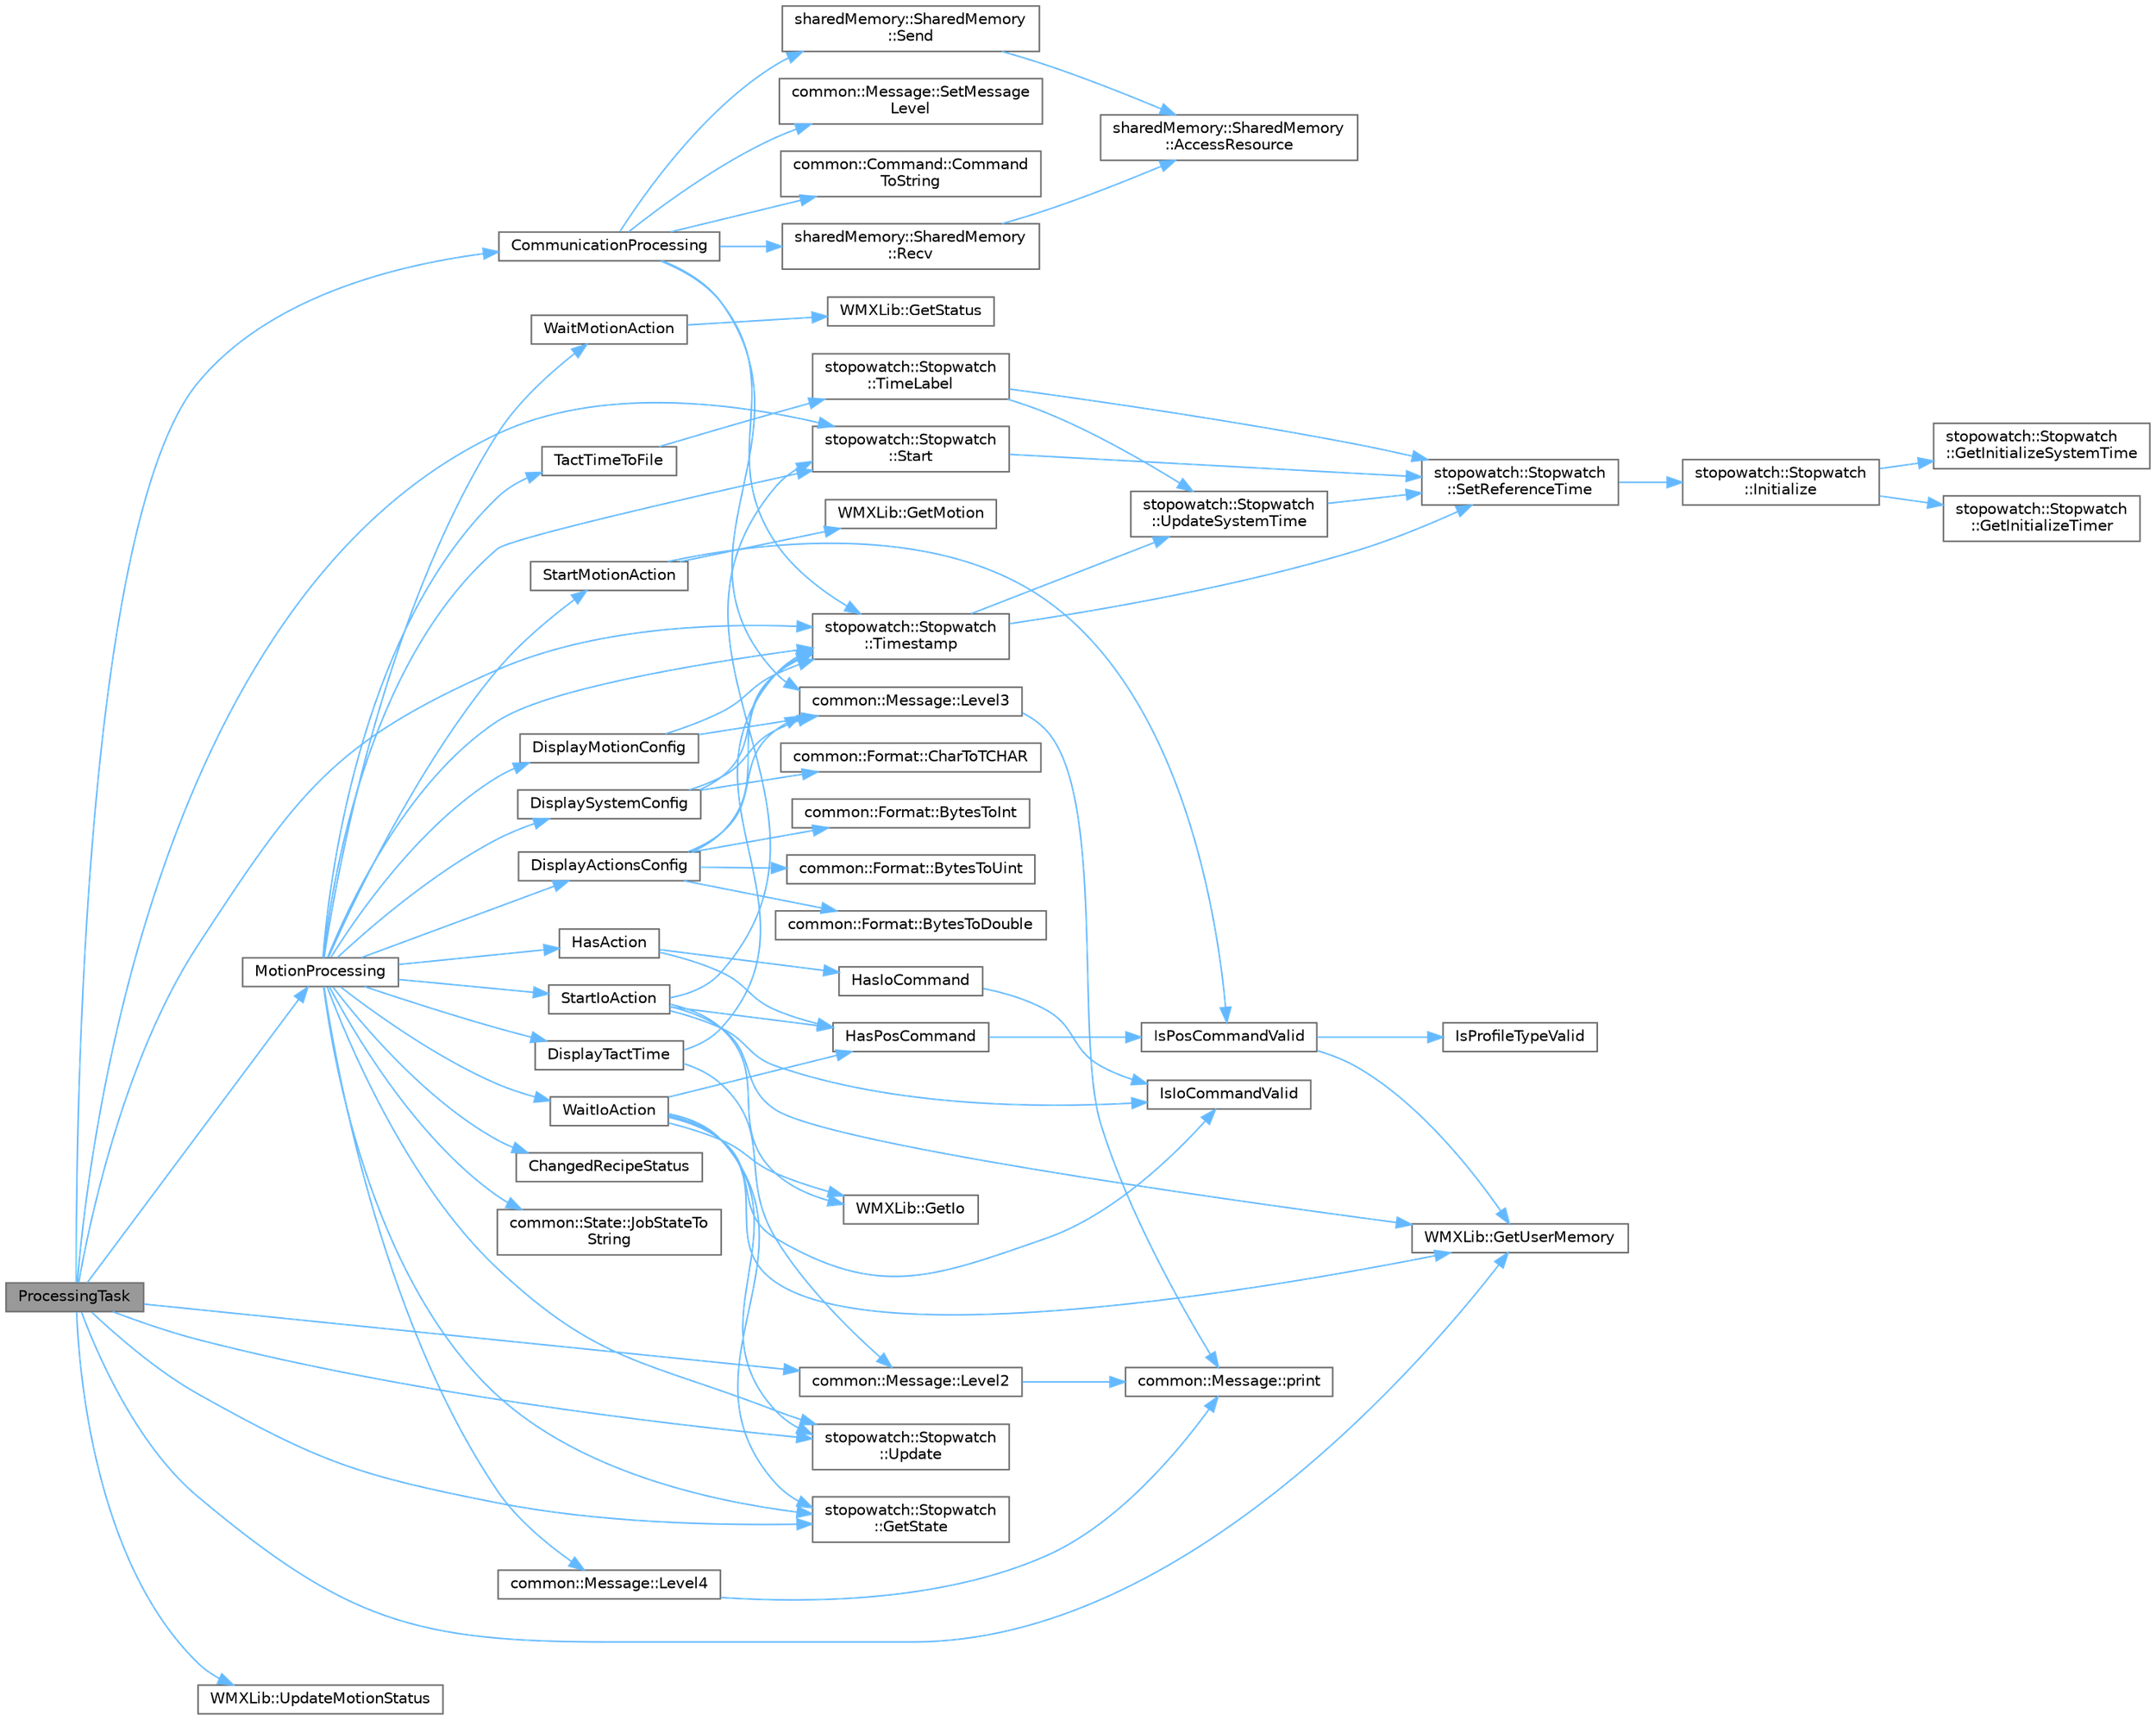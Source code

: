 digraph "ProcessingTask"
{
 // LATEX_PDF_SIZE
  bgcolor="transparent";
  edge [fontname=Helvetica,fontsize=10,labelfontname=Helvetica,labelfontsize=10];
  node [fontname=Helvetica,fontsize=10,shape=box,height=0.2,width=0.4];
  rankdir="LR";
  Node1 [id="Node000001",label="ProcessingTask",height=0.2,width=0.4,color="gray40", fillcolor="grey60", style="filled", fontcolor="black",tooltip="주어진 작업을 수행하는 스레드 함수입니다."];
  Node1 -> Node2 [id="edge1_Node000001_Node000002",color="steelblue1",style="solid",tooltip=" "];
  Node2 [id="Node000002",label="CommunicationProcessing",height=0.2,width=0.4,color="grey40", fillcolor="white", style="filled",URL="$_rtss_app_8cpp.html#ad6cddbe389369006f50244e7ff4fd90e",tooltip="수신된 명령에 따라 통신을 처리합니다."];
  Node2 -> Node3 [id="edge2_Node000002_Node000003",color="steelblue1",style="solid",tooltip=" "];
  Node3 [id="Node000003",label="common::Command::Command\lToString",height=0.2,width=0.4,color="grey40", fillcolor="white", style="filled",URL="$classcommon_1_1_command.html#a418e6619dc3c69460f8aee1966dd1306",tooltip="주어진 명령어 코드에 해당하는 명령어 문자열을 반환하는 함수입니다."];
  Node2 -> Node4 [id="edge3_Node000002_Node000004",color="steelblue1",style="solid",tooltip=" "];
  Node4 [id="Node000004",label="common::Message::Level3",height=0.2,width=0.4,color="grey40", fillcolor="white", style="filled",URL="$classcommon_1_1_message.html#a47587b821f2c83f89008cc11f387f9db",tooltip="Level 3 메시지를 출력하는 함수입니다."];
  Node4 -> Node5 [id="edge4_Node000004_Node000005",color="steelblue1",style="solid",tooltip=" "];
  Node5 [id="Node000005",label="common::Message::print",height=0.2,width=0.4,color="grey40", fillcolor="white", style="filled",URL="$classcommon_1_1_message.html#ae483efdcb4abf9eb13d618362cf86b51",tooltip="TCHAR 형식의 문자열을 출력하는 일반적인 출력 함수입니다."];
  Node2 -> Node6 [id="edge5_Node000002_Node000006",color="steelblue1",style="solid",tooltip=" "];
  Node6 [id="Node000006",label="sharedMemory::SharedMemory\l::Recv",height=0.2,width=0.4,color="grey40", fillcolor="white", style="filled",URL="$classshared_memory_1_1_shared_memory.html#aa0ac84da4690d8f02030dce64d794b6a",tooltip="데이터를 수신하는 메서드입니다."];
  Node6 -> Node7 [id="edge6_Node000006_Node000007",color="steelblue1",style="solid",tooltip=" "];
  Node7 [id="Node000007",label="sharedMemory::SharedMemory\l::AccessResource",height=0.2,width=0.4,color="grey40", fillcolor="white", style="filled",URL="$classshared_memory_1_1_shared_memory.html#aac2e636e1bb07c9b201c7df657b48fac",tooltip="공유 리소스에 접근하는 함수입니다."];
  Node2 -> Node8 [id="edge7_Node000002_Node000008",color="steelblue1",style="solid",tooltip=" "];
  Node8 [id="Node000008",label="sharedMemory::SharedMemory\l::Send",height=0.2,width=0.4,color="grey40", fillcolor="white", style="filled",URL="$classshared_memory_1_1_shared_memory.html#a212b8529781cfac2d75de64db2abdea6",tooltip="데이터를 송신하는 메서드입니다."];
  Node8 -> Node7 [id="edge8_Node000008_Node000007",color="steelblue1",style="solid",tooltip=" "];
  Node2 -> Node9 [id="edge9_Node000002_Node000009",color="steelblue1",style="solid",tooltip=" "];
  Node9 [id="Node000009",label="common::Message::SetMessage\lLevel",height=0.2,width=0.4,color="grey40", fillcolor="white", style="filled",URL="$classcommon_1_1_message.html#a0750c9a0fbeca3ea6755a1dcdbaf3622",tooltip="메시지 레벨을 설정하는 함수입니다."];
  Node2 -> Node10 [id="edge10_Node000002_Node000010",color="steelblue1",style="solid",tooltip=" "];
  Node10 [id="Node000010",label="stopowatch::Stopwatch\l::Timestamp",height=0.2,width=0.4,color="grey40", fillcolor="white", style="filled",URL="$classstopowatch_1_1_stopwatch.html#aa8017c358d91e6facd902a0f12176da0",tooltip="현재 시간의 타임스탬프를 문자열로 반환하는 함수입니다."];
  Node10 -> Node11 [id="edge11_Node000010_Node000011",color="steelblue1",style="solid",tooltip=" "];
  Node11 [id="Node000011",label="stopowatch::Stopwatch\l::SetReferenceTime",height=0.2,width=0.4,color="grey40", fillcolor="white", style="filled",URL="$classstopowatch_1_1_stopwatch.html#ab9109777a989e397989e57ed02f963aa",tooltip="참조 시간을 설정하는 함수입니다."];
  Node11 -> Node12 [id="edge12_Node000011_Node000012",color="steelblue1",style="solid",tooltip=" "];
  Node12 [id="Node000012",label="stopowatch::Stopwatch\l::Initialize",height=0.2,width=0.4,color="grey40", fillcolor="white", style="filled",URL="$classstopowatch_1_1_stopwatch.html#a7a6a5fa3f41742bb98935745bec45665",tooltip="초기화 함수입니다."];
  Node12 -> Node13 [id="edge13_Node000012_Node000013",color="steelblue1",style="solid",tooltip=" "];
  Node13 [id="Node000013",label="stopowatch::Stopwatch\l::GetInitializeSystemTime",height=0.2,width=0.4,color="grey40", fillcolor="white", style="filled",URL="$classstopowatch_1_1_stopwatch.html#af155ffd67bd7a0ac1694d33b4a97c88e",tooltip="초기 시스템 시간을 가져오는 함수입니다."];
  Node12 -> Node14 [id="edge14_Node000012_Node000014",color="steelblue1",style="solid",tooltip=" "];
  Node14 [id="Node000014",label="stopowatch::Stopwatch\l::GetInitializeTimer",height=0.2,width=0.4,color="grey40", fillcolor="white", style="filled",URL="$classstopowatch_1_1_stopwatch.html#a1e83a2b729d9d09cee68f4343e7935d8",tooltip="초기 타이머를 설정하는 함수입니다."];
  Node10 -> Node15 [id="edge15_Node000010_Node000015",color="steelblue1",style="solid",tooltip=" "];
  Node15 [id="Node000015",label="stopowatch::Stopwatch\l::UpdateSystemTime",height=0.2,width=0.4,color="grey40", fillcolor="white", style="filled",URL="$classstopowatch_1_1_stopwatch.html#a10e8747e2e04ee2a402f848bfb001d99",tooltip="현재 시스템 시간을 업데이트하는 함수입니다."];
  Node15 -> Node11 [id="edge16_Node000015_Node000011",color="steelblue1",style="solid",tooltip=" "];
  Node1 -> Node16 [id="edge17_Node000001_Node000016",color="steelblue1",style="solid",tooltip=" "];
  Node16 [id="Node000016",label="stopowatch::Stopwatch\l::GetState",height=0.2,width=0.4,color="grey40", fillcolor="white", style="filled",URL="$classstopowatch_1_1_stopwatch.html#a0eee8e310324faf9b56ddf5d49d3ae22",tooltip="지정된 채널의 타이머 상태를 가져오는 함수입니다."];
  Node1 -> Node17 [id="edge18_Node000001_Node000017",color="steelblue1",style="solid",tooltip=" "];
  Node17 [id="Node000017",label="WMXLib::GetUserMemory",height=0.2,width=0.4,color="grey40", fillcolor="white", style="filled",URL="$class_w_m_x_lib.html#ae7f4d5f3857f399f6c3ce5063ddafda4",tooltip="UserMemory 객체를 반환합니다."];
  Node1 -> Node18 [id="edge19_Node000001_Node000018",color="steelblue1",style="solid",tooltip=" "];
  Node18 [id="Node000018",label="common::Message::Level2",height=0.2,width=0.4,color="grey40", fillcolor="white", style="filled",URL="$classcommon_1_1_message.html#a40bb53cafcaa484ddcf126502abc161f",tooltip="Level 2 메시지를 출력하는 함수입니다."];
  Node18 -> Node5 [id="edge20_Node000018_Node000005",color="steelblue1",style="solid",tooltip=" "];
  Node1 -> Node19 [id="edge21_Node000001_Node000019",color="steelblue1",style="solid",tooltip=" "];
  Node19 [id="Node000019",label="MotionProcessing",height=0.2,width=0.4,color="grey40", fillcolor="white", style="filled",URL="$_rtss_app_8cpp.html#a4f9769b178418fdb7769bf8bb92c2773",tooltip="주어진 상태에 따라 모션 처리를 수행합니다."];
  Node19 -> Node20 [id="edge22_Node000019_Node000020",color="steelblue1",style="solid",tooltip=" "];
  Node20 [id="Node000020",label="ChangedRecipeStatus",height=0.2,width=0.4,color="grey40", fillcolor="white", style="filled",URL="$_rtss_app_8cpp.html#a80fc64daa42ab26896f656d15b890da9",tooltip="이전 레시피 상태와 현재 레시피 상태를 비교하여 변경 여부를 확인합니다."];
  Node19 -> Node21 [id="edge23_Node000019_Node000021",color="steelblue1",style="solid",tooltip=" "];
  Node21 [id="Node000021",label="DisplayActionsConfig",height=0.2,width=0.4,color="grey40", fillcolor="white", style="filled",URL="$_rtss_app_8cpp.html#a8246ed3e255a9f6a2e43f09cfe674ee5",tooltip="모든 액션 구성 정보를 출력합니다."];
  Node21 -> Node22 [id="edge24_Node000021_Node000022",color="steelblue1",style="solid",tooltip=" "];
  Node22 [id="Node000022",label="common::Format::BytesToDouble",height=0.2,width=0.4,color="grey40", fillcolor="white", style="filled",URL="$classcommon_1_1_format.html#ad2933a25a043c93491a091f5612e7dd2",tooltip="바이트 배열을 double 값으로 변환하는 함수입니다."];
  Node21 -> Node23 [id="edge25_Node000021_Node000023",color="steelblue1",style="solid",tooltip=" "];
  Node23 [id="Node000023",label="common::Format::BytesToInt",height=0.2,width=0.4,color="grey40", fillcolor="white", style="filled",URL="$classcommon_1_1_format.html#a4d0c7354f04e8cb18cd30fe71eec717f",tooltip="바이트 배열을 int 값으로 변환하는 함수입니다."];
  Node21 -> Node24 [id="edge26_Node000021_Node000024",color="steelblue1",style="solid",tooltip=" "];
  Node24 [id="Node000024",label="common::Format::BytesToUint",height=0.2,width=0.4,color="grey40", fillcolor="white", style="filled",URL="$classcommon_1_1_format.html#a1d576fa2c83e0d0d1b1f129a307becfe",tooltip="바이트 배열을 unsigned int 값으로 변환하는 함수입니다."];
  Node21 -> Node4 [id="edge27_Node000021_Node000004",color="steelblue1",style="solid",tooltip=" "];
  Node21 -> Node10 [id="edge28_Node000021_Node000010",color="steelblue1",style="solid",tooltip=" "];
  Node19 -> Node25 [id="edge29_Node000019_Node000025",color="steelblue1",style="solid",tooltip=" "];
  Node25 [id="Node000025",label="DisplayMotionConfig",height=0.2,width=0.4,color="grey40", fillcolor="white", style="filled",URL="$_rtss_app_8cpp.html#a899d47551ba606f95dc0c49300486465",tooltip="모션 구성 정보를 출력합니다."];
  Node25 -> Node4 [id="edge30_Node000025_Node000004",color="steelblue1",style="solid",tooltip=" "];
  Node25 -> Node10 [id="edge31_Node000025_Node000010",color="steelblue1",style="solid",tooltip=" "];
  Node19 -> Node26 [id="edge32_Node000019_Node000026",color="steelblue1",style="solid",tooltip=" "];
  Node26 [id="Node000026",label="DisplaySystemConfig",height=0.2,width=0.4,color="grey40", fillcolor="white", style="filled",URL="$_rtss_app_8cpp.html#ad55b26e0e60f35d5b35fc14c426728fd",tooltip="시스템 구성 정보를 출력합니다."];
  Node26 -> Node27 [id="edge33_Node000026_Node000027",color="steelblue1",style="solid",tooltip=" "];
  Node27 [id="Node000027",label="common::Format::CharToTCHAR",height=0.2,width=0.4,color="grey40", fillcolor="white", style="filled",URL="$classcommon_1_1_format.html#aa3b9e43ab2d7f4445c596e0f6b735a74",tooltip="char* 문자열을 TCHAR* 문자열로 변환하는 함수입니다."];
  Node26 -> Node4 [id="edge34_Node000026_Node000004",color="steelblue1",style="solid",tooltip=" "];
  Node26 -> Node10 [id="edge35_Node000026_Node000010",color="steelblue1",style="solid",tooltip=" "];
  Node19 -> Node28 [id="edge36_Node000019_Node000028",color="steelblue1",style="solid",tooltip=" "];
  Node28 [id="Node000028",label="DisplayTactTime",height=0.2,width=0.4,color="grey40", fillcolor="white", style="filled",URL="$_rtss_app_8cpp.html#a3b4cb51bd003b4867a47032c4c8f121f",tooltip="지정된 반복 및 액션 횟수에 따른 동작 시간을 출력합니다."];
  Node28 -> Node18 [id="edge37_Node000028_Node000018",color="steelblue1",style="solid",tooltip=" "];
  Node28 -> Node10 [id="edge38_Node000028_Node000010",color="steelblue1",style="solid",tooltip=" "];
  Node19 -> Node16 [id="edge39_Node000019_Node000016",color="steelblue1",style="solid",tooltip=" "];
  Node19 -> Node29 [id="edge40_Node000019_Node000029",color="steelblue1",style="solid",tooltip=" "];
  Node29 [id="Node000029",label="HasAction",height=0.2,width=0.4,color="grey40", fillcolor="white", style="filled",URL="$_rtss_app_8cpp.html#ae9d126a6c67bf8786323bb90163d1760",tooltip="액션 객체 배열에서 특정 액션이 포함되어 있는지 확인합니다."];
  Node29 -> Node30 [id="edge41_Node000029_Node000030",color="steelblue1",style="solid",tooltip=" "];
  Node30 [id="Node000030",label="HasIoCommand",height=0.2,width=0.4,color="grey40", fillcolor="white", style="filled",URL="$_rtss_app_8cpp.html#a5794d92c70eae8e933a2ad7aa7b8b3d0",tooltip="액션 객체 배열에 IO 명령이 포함되어 있는지 확인합니다."];
  Node30 -> Node31 [id="edge42_Node000030_Node000031",color="steelblue1",style="solid",tooltip=" "];
  Node31 [id="Node000031",label="IsIoCommandValid",height=0.2,width=0.4,color="grey40", fillcolor="white", style="filled",URL="$_rtss_app_8cpp.html#a299196fd634aa575c0633671a7b052b9",tooltip="지정된 액션에 IO 명령이 유효한지 확인합니다."];
  Node29 -> Node32 [id="edge43_Node000029_Node000032",color="steelblue1",style="solid",tooltip=" "];
  Node32 [id="Node000032",label="HasPosCommand",height=0.2,width=0.4,color="grey40", fillcolor="white", style="filled",URL="$_rtss_app_8cpp.html#ace5776f616fb07151de63240027f2fba",tooltip="액션 객체 배열에 위치 명령이 포함되어 있는지 확인합니다."];
  Node32 -> Node33 [id="edge44_Node000032_Node000033",color="steelblue1",style="solid",tooltip=" "];
  Node33 [id="Node000033",label="IsPosCommandValid",height=0.2,width=0.4,color="grey40", fillcolor="white", style="filled",URL="$_rtss_app_8cpp.html#afec46831b7008c2d45e6cadac7aac208",tooltip="지정된 액션에 위치 명령이 유효한지 확인합니다."];
  Node33 -> Node17 [id="edge45_Node000033_Node000017",color="steelblue1",style="solid",tooltip=" "];
  Node33 -> Node34 [id="edge46_Node000033_Node000034",color="steelblue1",style="solid",tooltip=" "];
  Node34 [id="Node000034",label="IsProfileTypeValid",height=0.2,width=0.4,color="grey40", fillcolor="white", style="filled",URL="$_rtss_app_8cpp.html#ade3080fa7344dbd838c1e15220591d15",tooltip="프로파일 타입이 유효한지 확인합니다."];
  Node19 -> Node35 [id="edge47_Node000019_Node000035",color="steelblue1",style="solid",tooltip=" "];
  Node35 [id="Node000035",label="common::State::JobStateTo\lString",height=0.2,width=0.4,color="grey40", fillcolor="white", style="filled",URL="$classcommon_1_1_state.html#ac71d8a6767999560171d8e4acaea6d87",tooltip="주어진 상태 코드에 해당하는 작업 상태 문자열을 반환하는 함수입니다."];
  Node19 -> Node36 [id="edge48_Node000019_Node000036",color="steelblue1",style="solid",tooltip=" "];
  Node36 [id="Node000036",label="common::Message::Level4",height=0.2,width=0.4,color="grey40", fillcolor="white", style="filled",URL="$classcommon_1_1_message.html#a5f2c5221fc16be2f8e3c4bef1fb69bf8",tooltip="Level 4 메시지를 출력하는 함수입니다."];
  Node36 -> Node5 [id="edge49_Node000036_Node000005",color="steelblue1",style="solid",tooltip=" "];
  Node19 -> Node37 [id="edge50_Node000019_Node000037",color="steelblue1",style="solid",tooltip=" "];
  Node37 [id="Node000037",label="stopowatch::Stopwatch\l::Start",height=0.2,width=0.4,color="grey40", fillcolor="white", style="filled",URL="$classstopowatch_1_1_stopwatch.html#a592a6e97895a7f876cbf52f4d01f83ab",tooltip="지정된 채널의 타이머를 시작하는 함수입니다."];
  Node37 -> Node11 [id="edge51_Node000037_Node000011",color="steelblue1",style="solid",tooltip=" "];
  Node19 -> Node38 [id="edge52_Node000019_Node000038",color="steelblue1",style="solid",tooltip=" "];
  Node38 [id="Node000038",label="StartIoAction",height=0.2,width=0.4,color="grey40", fillcolor="white", style="filled",URL="$_rtss_app_8cpp.html#aba80849ebaf4b9e344713667832c33bf",tooltip="주어진 번호의 IO 액션을 시작합니다."];
  Node38 -> Node39 [id="edge53_Node000038_Node000039",color="steelblue1",style="solid",tooltip=" "];
  Node39 [id="Node000039",label="WMXLib::GetIo",height=0.2,width=0.4,color="grey40", fillcolor="white", style="filled",URL="$class_w_m_x_lib.html#a21f80880c6fe177530c6282720105f00",tooltip="Io 객체를 반환합니다."];
  Node38 -> Node17 [id="edge54_Node000038_Node000017",color="steelblue1",style="solid",tooltip=" "];
  Node38 -> Node32 [id="edge55_Node000038_Node000032",color="steelblue1",style="solid",tooltip=" "];
  Node38 -> Node31 [id="edge56_Node000038_Node000031",color="steelblue1",style="solid",tooltip=" "];
  Node38 -> Node37 [id="edge57_Node000038_Node000037",color="steelblue1",style="solid",tooltip=" "];
  Node19 -> Node40 [id="edge58_Node000019_Node000040",color="steelblue1",style="solid",tooltip=" "];
  Node40 [id="Node000040",label="StartMotionAction",height=0.2,width=0.4,color="grey40", fillcolor="white", style="filled",URL="$_rtss_app_8cpp.html#afceac67cf472dc6a05e2aed15e24a465",tooltip="주어진 번호의 모션 액션을 시작합니다."];
  Node40 -> Node41 [id="edge59_Node000040_Node000041",color="steelblue1",style="solid",tooltip=" "];
  Node41 [id="Node000041",label="WMXLib::GetMotion",height=0.2,width=0.4,color="grey40", fillcolor="white", style="filled",URL="$class_w_m_x_lib.html#ae044a4433a748927e9435e07414a5f35",tooltip="CoreMotion 객체를 반환합니다."];
  Node40 -> Node33 [id="edge60_Node000040_Node000033",color="steelblue1",style="solid",tooltip=" "];
  Node19 -> Node42 [id="edge61_Node000019_Node000042",color="steelblue1",style="solid",tooltip=" "];
  Node42 [id="Node000042",label="TactTimeToFile",height=0.2,width=0.4,color="grey40", fillcolor="white", style="filled",URL="$_rtss_app_8cpp.html#a51ec2b1e237a68f7eb00da453d49b9c1",tooltip="동작 시간을 파일에 저장합니다."];
  Node42 -> Node43 [id="edge62_Node000042_Node000043",color="steelblue1",style="solid",tooltip=" "];
  Node43 [id="Node000043",label="stopowatch::Stopwatch\l::TimeLabel",height=0.2,width=0.4,color="grey40", fillcolor="white", style="filled",URL="$classstopowatch_1_1_stopwatch.html#a155591e6deca4cb16a0fed796c6df8c9",tooltip="현재 시간의 레이블을 문자열로 반환하는 함수입니다."];
  Node43 -> Node11 [id="edge63_Node000043_Node000011",color="steelblue1",style="solid",tooltip=" "];
  Node43 -> Node15 [id="edge64_Node000043_Node000015",color="steelblue1",style="solid",tooltip=" "];
  Node19 -> Node10 [id="edge65_Node000019_Node000010",color="steelblue1",style="solid",tooltip=" "];
  Node19 -> Node44 [id="edge66_Node000019_Node000044",color="steelblue1",style="solid",tooltip=" "];
  Node44 [id="Node000044",label="stopowatch::Stopwatch\l::Update",height=0.2,width=0.4,color="grey40", fillcolor="white", style="filled",URL="$classstopowatch_1_1_stopwatch.html#ab9b7b2cb0bdbc06eb449d59cb87ddd21",tooltip="지정된 채널의 타이머를 업데이트하고 경과 시간을 반환하는 함수입니다."];
  Node19 -> Node45 [id="edge67_Node000019_Node000045",color="steelblue1",style="solid",tooltip=" "];
  Node45 [id="Node000045",label="WaitIoAction",height=0.2,width=0.4,color="grey40", fillcolor="white", style="filled",URL="$_rtss_app_8cpp.html#a846233571b4a12fba41e02d16aa9811e",tooltip="현재 IO 액션의 완료를 대기합니다."];
  Node45 -> Node39 [id="edge68_Node000045_Node000039",color="steelblue1",style="solid",tooltip=" "];
  Node45 -> Node16 [id="edge69_Node000045_Node000016",color="steelblue1",style="solid",tooltip=" "];
  Node45 -> Node17 [id="edge70_Node000045_Node000017",color="steelblue1",style="solid",tooltip=" "];
  Node45 -> Node32 [id="edge71_Node000045_Node000032",color="steelblue1",style="solid",tooltip=" "];
  Node45 -> Node31 [id="edge72_Node000045_Node000031",color="steelblue1",style="solid",tooltip=" "];
  Node45 -> Node44 [id="edge73_Node000045_Node000044",color="steelblue1",style="solid",tooltip=" "];
  Node19 -> Node46 [id="edge74_Node000019_Node000046",color="steelblue1",style="solid",tooltip=" "];
  Node46 [id="Node000046",label="WaitMotionAction",height=0.2,width=0.4,color="grey40", fillcolor="white", style="filled",URL="$_rtss_app_8cpp.html#a9c7a581f9794f2d7d4cd4fe314c2ca8a",tooltip="현재 모션 액션의 완료를 대기합니다."];
  Node46 -> Node47 [id="edge75_Node000046_Node000047",color="steelblue1",style="solid",tooltip=" "];
  Node47 [id="Node000047",label="WMXLib::GetStatus",height=0.2,width=0.4,color="grey40", fillcolor="white", style="filled",URL="$class_w_m_x_lib.html#a5c9365f75b6888775704a51cc39a0959",tooltip="현재 WMX 상태를 반환합니다."];
  Node1 -> Node37 [id="edge76_Node000001_Node000037",color="steelblue1",style="solid",tooltip=" "];
  Node1 -> Node10 [id="edge77_Node000001_Node000010",color="steelblue1",style="solid",tooltip=" "];
  Node1 -> Node44 [id="edge78_Node000001_Node000044",color="steelblue1",style="solid",tooltip=" "];
  Node1 -> Node48 [id="edge79_Node000001_Node000048",color="steelblue1",style="solid",tooltip=" "];
  Node48 [id="Node000048",label="WMXLib::UpdateMotionStatus",height=0.2,width=0.4,color="grey40", fillcolor="white", style="filled",URL="$class_w_m_x_lib.html#abc295e48ef6764d50d4c053282036085",tooltip="모션 상태를 업데이트합니다."];
}
